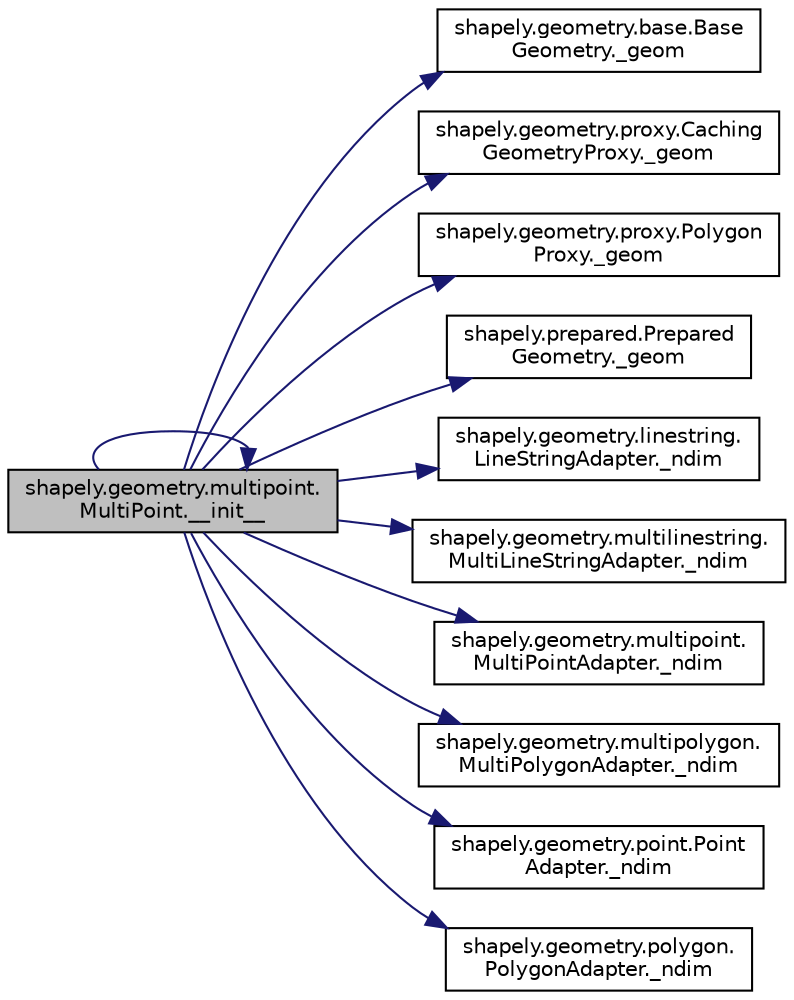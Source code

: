 digraph "shapely.geometry.multipoint.MultiPoint.__init__"
{
 // LATEX_PDF_SIZE
  edge [fontname="Helvetica",fontsize="10",labelfontname="Helvetica",labelfontsize="10"];
  node [fontname="Helvetica",fontsize="10",shape=record];
  rankdir="LR";
  Node1 [label="shapely.geometry.multipoint.\lMultiPoint.__init__",height=0.2,width=0.4,color="black", fillcolor="grey75", style="filled", fontcolor="black",tooltip=" "];
  Node1 -> Node1 [color="midnightblue",fontsize="10",style="solid",fontname="Helvetica"];
  Node1 -> Node2 [color="midnightblue",fontsize="10",style="solid",fontname="Helvetica"];
  Node2 [label="shapely.geometry.base.Base\lGeometry._geom",height=0.2,width=0.4,color="black", fillcolor="white", style="filled",URL="$db/d41/classshapely_1_1geometry_1_1base_1_1_base_geometry.html#aec6a84b29f86a5285f3cc0ebeb7f7ecf",tooltip=" "];
  Node1 -> Node3 [color="midnightblue",fontsize="10",style="solid",fontname="Helvetica"];
  Node3 [label="shapely.geometry.proxy.Caching\lGeometryProxy._geom",height=0.2,width=0.4,color="black", fillcolor="white", style="filled",URL="$d4/d62/classshapely_1_1geometry_1_1proxy_1_1_caching_geometry_proxy.html#a5fddbaae08dbe4f80d30c8760a8efde5",tooltip=" "];
  Node1 -> Node4 [color="midnightblue",fontsize="10",style="solid",fontname="Helvetica"];
  Node4 [label="shapely.geometry.proxy.Polygon\lProxy._geom",height=0.2,width=0.4,color="black", fillcolor="white", style="filled",URL="$d3/d70/classshapely_1_1geometry_1_1proxy_1_1_polygon_proxy.html#ab8ab8abcb3690e824d5a79b2c0def8ef",tooltip=" "];
  Node1 -> Node5 [color="midnightblue",fontsize="10",style="solid",fontname="Helvetica"];
  Node5 [label="shapely.prepared.Prepared\lGeometry._geom",height=0.2,width=0.4,color="black", fillcolor="white", style="filled",URL="$dc/d7b/classshapely_1_1prepared_1_1_prepared_geometry.html#acaf01ae8b79fd77be4d5230e9bfaca2e",tooltip=" "];
  Node1 -> Node6 [color="midnightblue",fontsize="10",style="solid",fontname="Helvetica"];
  Node6 [label="shapely.geometry.linestring.\lLineStringAdapter._ndim",height=0.2,width=0.4,color="black", fillcolor="white", style="filled",URL="$db/d23/classshapely_1_1geometry_1_1linestring_1_1_line_string_adapter.html#a68dc4c33f7138993082ed040fd37cc25",tooltip=" "];
  Node1 -> Node7 [color="midnightblue",fontsize="10",style="solid",fontname="Helvetica"];
  Node7 [label="shapely.geometry.multilinestring.\lMultiLineStringAdapter._ndim",height=0.2,width=0.4,color="black", fillcolor="white", style="filled",URL="$df/d94/classshapely_1_1geometry_1_1multilinestring_1_1_multi_line_string_adapter.html#ab71b2091ec128d9cd995cb456b2f6d81",tooltip=" "];
  Node1 -> Node8 [color="midnightblue",fontsize="10",style="solid",fontname="Helvetica"];
  Node8 [label="shapely.geometry.multipoint.\lMultiPointAdapter._ndim",height=0.2,width=0.4,color="black", fillcolor="white", style="filled",URL="$d5/dd1/classshapely_1_1geometry_1_1multipoint_1_1_multi_point_adapter.html#a68922961619efd01f9f7e55961366024",tooltip=" "];
  Node1 -> Node9 [color="midnightblue",fontsize="10",style="solid",fontname="Helvetica"];
  Node9 [label="shapely.geometry.multipolygon.\lMultiPolygonAdapter._ndim",height=0.2,width=0.4,color="black", fillcolor="white", style="filled",URL="$dc/db6/classshapely_1_1geometry_1_1multipolygon_1_1_multi_polygon_adapter.html#a4d8462fa1b98ca995387faf10e3a0d61",tooltip=" "];
  Node1 -> Node10 [color="midnightblue",fontsize="10",style="solid",fontname="Helvetica"];
  Node10 [label="shapely.geometry.point.Point\lAdapter._ndim",height=0.2,width=0.4,color="black", fillcolor="white", style="filled",URL="$d0/dc8/classshapely_1_1geometry_1_1point_1_1_point_adapter.html#a1afce3755efcbddbe76e35de33e71d5d",tooltip=" "];
  Node1 -> Node11 [color="midnightblue",fontsize="10",style="solid",fontname="Helvetica"];
  Node11 [label="shapely.geometry.polygon.\lPolygonAdapter._ndim",height=0.2,width=0.4,color="black", fillcolor="white", style="filled",URL="$de/d9b/classshapely_1_1geometry_1_1polygon_1_1_polygon_adapter.html#aca2593b4b46f9a045f4179e8eb2eaeef",tooltip=" "];
}
